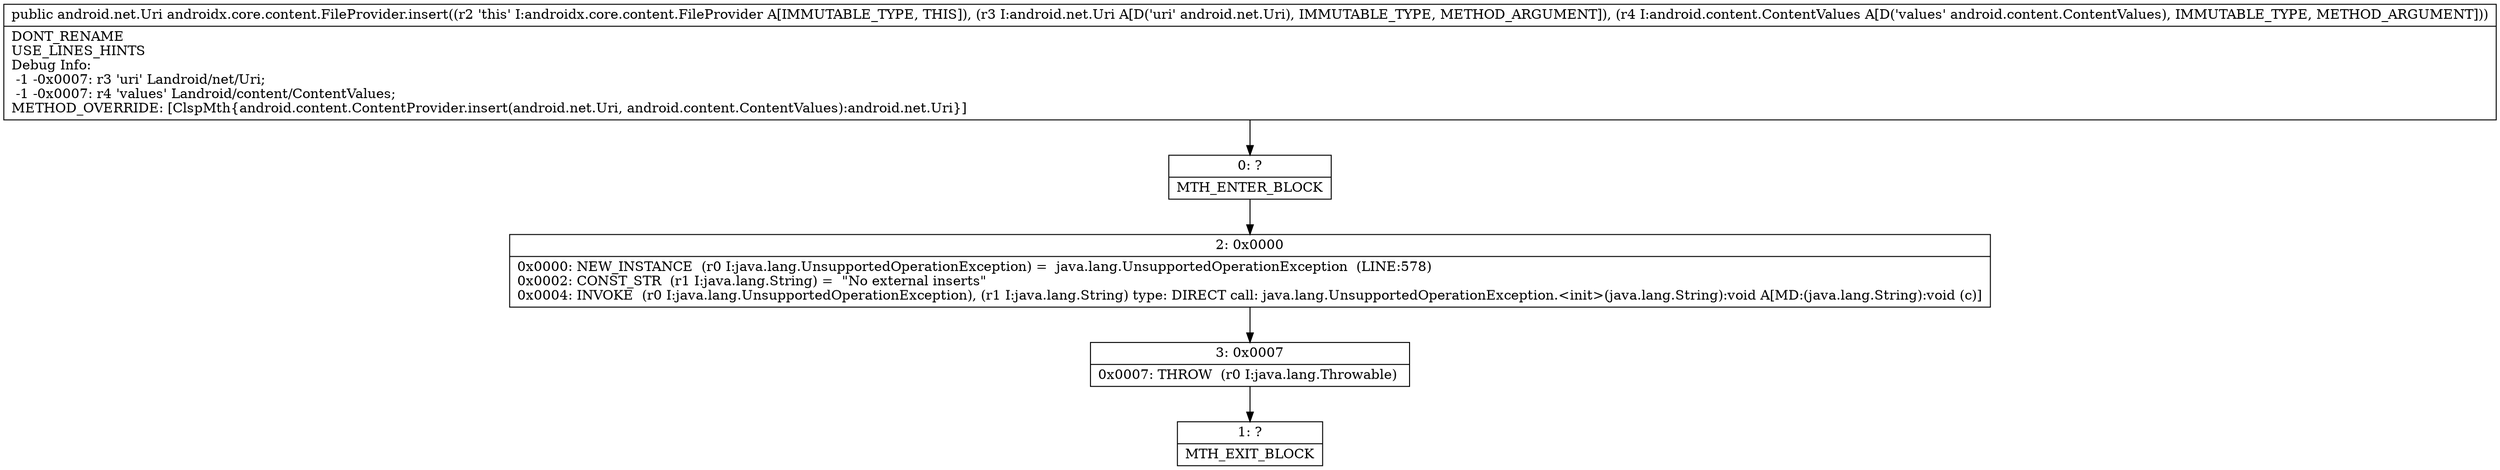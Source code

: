 digraph "CFG forandroidx.core.content.FileProvider.insert(Landroid\/net\/Uri;Landroid\/content\/ContentValues;)Landroid\/net\/Uri;" {
Node_0 [shape=record,label="{0\:\ ?|MTH_ENTER_BLOCK\l}"];
Node_2 [shape=record,label="{2\:\ 0x0000|0x0000: NEW_INSTANCE  (r0 I:java.lang.UnsupportedOperationException) =  java.lang.UnsupportedOperationException  (LINE:578)\l0x0002: CONST_STR  (r1 I:java.lang.String) =  \"No external inserts\" \l0x0004: INVOKE  (r0 I:java.lang.UnsupportedOperationException), (r1 I:java.lang.String) type: DIRECT call: java.lang.UnsupportedOperationException.\<init\>(java.lang.String):void A[MD:(java.lang.String):void (c)]\l}"];
Node_3 [shape=record,label="{3\:\ 0x0007|0x0007: THROW  (r0 I:java.lang.Throwable) \l}"];
Node_1 [shape=record,label="{1\:\ ?|MTH_EXIT_BLOCK\l}"];
MethodNode[shape=record,label="{public android.net.Uri androidx.core.content.FileProvider.insert((r2 'this' I:androidx.core.content.FileProvider A[IMMUTABLE_TYPE, THIS]), (r3 I:android.net.Uri A[D('uri' android.net.Uri), IMMUTABLE_TYPE, METHOD_ARGUMENT]), (r4 I:android.content.ContentValues A[D('values' android.content.ContentValues), IMMUTABLE_TYPE, METHOD_ARGUMENT]))  | DONT_RENAME\lUSE_LINES_HINTS\lDebug Info:\l  \-1 \-0x0007: r3 'uri' Landroid\/net\/Uri;\l  \-1 \-0x0007: r4 'values' Landroid\/content\/ContentValues;\lMETHOD_OVERRIDE: [ClspMth\{android.content.ContentProvider.insert(android.net.Uri, android.content.ContentValues):android.net.Uri\}]\l}"];
MethodNode -> Node_0;Node_0 -> Node_2;
Node_2 -> Node_3;
Node_3 -> Node_1;
}

